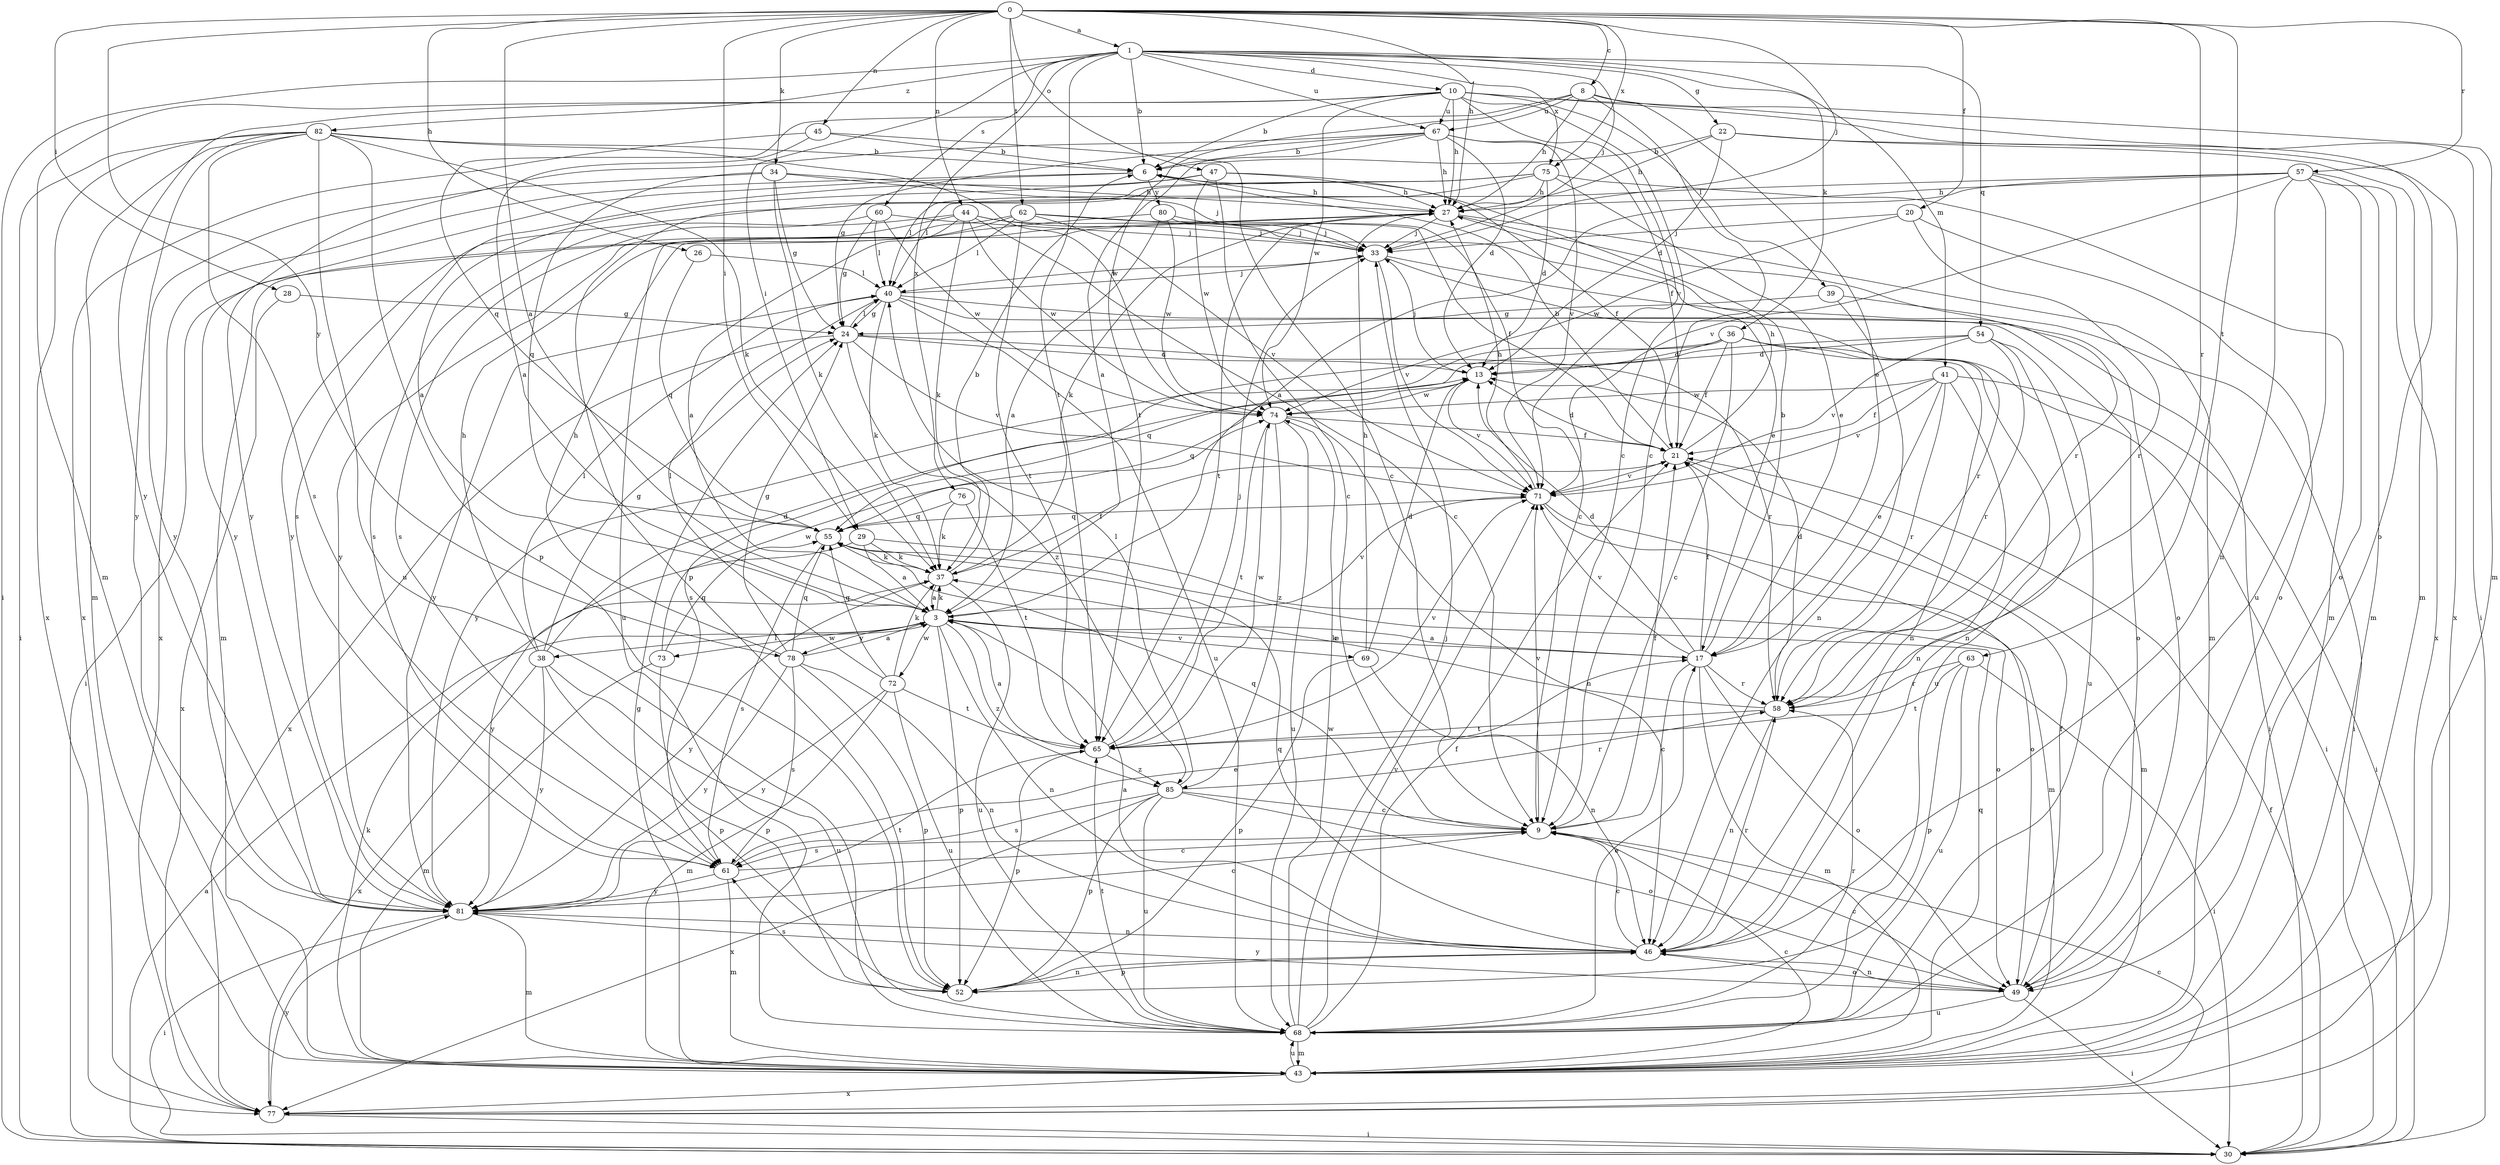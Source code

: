 strict digraph  {
0;
1;
3;
6;
8;
9;
10;
13;
17;
20;
21;
22;
24;
26;
27;
28;
29;
30;
33;
34;
36;
37;
38;
39;
40;
41;
43;
44;
45;
46;
47;
49;
52;
54;
55;
57;
58;
60;
61;
62;
63;
65;
67;
68;
69;
71;
72;
73;
74;
75;
76;
77;
78;
80;
81;
82;
85;
0 -> 1  [label=a];
0 -> 3  [label=a];
0 -> 8  [label=c];
0 -> 20  [label=f];
0 -> 26  [label=h];
0 -> 27  [label=h];
0 -> 28  [label=i];
0 -> 29  [label=i];
0 -> 33  [label=j];
0 -> 34  [label=k];
0 -> 44  [label=n];
0 -> 45  [label=n];
0 -> 47  [label=o];
0 -> 57  [label=r];
0 -> 58  [label=r];
0 -> 62  [label=t];
0 -> 63  [label=t];
0 -> 75  [label=x];
0 -> 78  [label=y];
1 -> 6  [label=b];
1 -> 10  [label=d];
1 -> 22  [label=g];
1 -> 29  [label=i];
1 -> 30  [label=i];
1 -> 33  [label=j];
1 -> 36  [label=k];
1 -> 41  [label=m];
1 -> 54  [label=q];
1 -> 60  [label=s];
1 -> 65  [label=t];
1 -> 67  [label=u];
1 -> 75  [label=x];
1 -> 76  [label=x];
1 -> 82  [label=z];
3 -> 17  [label=e];
3 -> 37  [label=k];
3 -> 38  [label=l];
3 -> 46  [label=n];
3 -> 52  [label=p];
3 -> 69  [label=v];
3 -> 71  [label=v];
3 -> 72  [label=w];
3 -> 73  [label=w];
3 -> 78  [label=y];
3 -> 85  [label=z];
6 -> 27  [label=h];
6 -> 77  [label=x];
6 -> 80  [label=y];
6 -> 81  [label=y];
8 -> 9  [label=c];
8 -> 17  [label=e];
8 -> 27  [label=h];
8 -> 43  [label=m];
8 -> 55  [label=q];
8 -> 65  [label=t];
8 -> 67  [label=u];
9 -> 21  [label=f];
9 -> 55  [label=q];
9 -> 61  [label=s];
9 -> 71  [label=v];
10 -> 6  [label=b];
10 -> 9  [label=c];
10 -> 27  [label=h];
10 -> 30  [label=i];
10 -> 39  [label=l];
10 -> 43  [label=m];
10 -> 49  [label=o];
10 -> 67  [label=u];
10 -> 71  [label=v];
10 -> 74  [label=w];
10 -> 81  [label=y];
13 -> 33  [label=j];
13 -> 55  [label=q];
13 -> 71  [label=v];
13 -> 74  [label=w];
17 -> 3  [label=a];
17 -> 6  [label=b];
17 -> 9  [label=c];
17 -> 13  [label=d];
17 -> 21  [label=f];
17 -> 43  [label=m];
17 -> 49  [label=o];
17 -> 58  [label=r];
17 -> 71  [label=v];
20 -> 33  [label=j];
20 -> 49  [label=o];
20 -> 58  [label=r];
20 -> 74  [label=w];
21 -> 6  [label=b];
21 -> 13  [label=d];
21 -> 27  [label=h];
21 -> 43  [label=m];
21 -> 71  [label=v];
22 -> 6  [label=b];
22 -> 13  [label=d];
22 -> 27  [label=h];
22 -> 43  [label=m];
22 -> 77  [label=x];
24 -> 13  [label=d];
24 -> 40  [label=l];
24 -> 58  [label=r];
24 -> 71  [label=v];
24 -> 77  [label=x];
24 -> 85  [label=z];
26 -> 40  [label=l];
26 -> 55  [label=q];
27 -> 33  [label=j];
27 -> 37  [label=k];
27 -> 43  [label=m];
27 -> 58  [label=r];
27 -> 65  [label=t];
28 -> 24  [label=g];
28 -> 77  [label=x];
29 -> 3  [label=a];
29 -> 37  [label=k];
29 -> 49  [label=o];
29 -> 81  [label=y];
30 -> 3  [label=a];
30 -> 21  [label=f];
33 -> 40  [label=l];
33 -> 49  [label=o];
33 -> 58  [label=r];
33 -> 71  [label=v];
34 -> 24  [label=g];
34 -> 27  [label=h];
34 -> 33  [label=j];
34 -> 37  [label=k];
34 -> 55  [label=q];
34 -> 81  [label=y];
36 -> 9  [label=c];
36 -> 13  [label=d];
36 -> 21  [label=f];
36 -> 30  [label=i];
36 -> 46  [label=n];
36 -> 55  [label=q];
36 -> 61  [label=s];
36 -> 68  [label=u];
37 -> 3  [label=a];
37 -> 6  [label=b];
37 -> 21  [label=f];
37 -> 68  [label=u];
37 -> 81  [label=y];
38 -> 13  [label=d];
38 -> 24  [label=g];
38 -> 27  [label=h];
38 -> 40  [label=l];
38 -> 52  [label=p];
38 -> 68  [label=u];
38 -> 77  [label=x];
38 -> 81  [label=y];
39 -> 24  [label=g];
39 -> 30  [label=i];
39 -> 46  [label=n];
40 -> 24  [label=g];
40 -> 30  [label=i];
40 -> 33  [label=j];
40 -> 37  [label=k];
40 -> 49  [label=o];
40 -> 68  [label=u];
40 -> 81  [label=y];
41 -> 17  [label=e];
41 -> 21  [label=f];
41 -> 30  [label=i];
41 -> 46  [label=n];
41 -> 58  [label=r];
41 -> 71  [label=v];
41 -> 74  [label=w];
43 -> 9  [label=c];
43 -> 24  [label=g];
43 -> 37  [label=k];
43 -> 55  [label=q];
43 -> 68  [label=u];
43 -> 77  [label=x];
44 -> 3  [label=a];
44 -> 9  [label=c];
44 -> 17  [label=e];
44 -> 33  [label=j];
44 -> 37  [label=k];
44 -> 61  [label=s];
44 -> 68  [label=u];
44 -> 74  [label=w];
45 -> 3  [label=a];
45 -> 6  [label=b];
45 -> 9  [label=c];
45 -> 77  [label=x];
46 -> 3  [label=a];
46 -> 9  [label=c];
46 -> 49  [label=o];
46 -> 52  [label=p];
46 -> 55  [label=q];
46 -> 58  [label=r];
47 -> 3  [label=a];
47 -> 9  [label=c];
47 -> 21  [label=f];
47 -> 27  [label=h];
47 -> 61  [label=s];
47 -> 74  [label=w];
49 -> 9  [label=c];
49 -> 21  [label=f];
49 -> 30  [label=i];
49 -> 46  [label=n];
49 -> 68  [label=u];
49 -> 81  [label=y];
52 -> 46  [label=n];
52 -> 61  [label=s];
54 -> 13  [label=d];
54 -> 46  [label=n];
54 -> 58  [label=r];
54 -> 68  [label=u];
54 -> 71  [label=v];
54 -> 81  [label=y];
55 -> 37  [label=k];
55 -> 61  [label=s];
57 -> 3  [label=a];
57 -> 27  [label=h];
57 -> 40  [label=l];
57 -> 43  [label=m];
57 -> 46  [label=n];
57 -> 49  [label=o];
57 -> 68  [label=u];
57 -> 71  [label=v];
57 -> 77  [label=x];
58 -> 13  [label=d];
58 -> 37  [label=k];
58 -> 46  [label=n];
58 -> 65  [label=t];
60 -> 24  [label=g];
60 -> 33  [label=j];
60 -> 40  [label=l];
60 -> 61  [label=s];
60 -> 74  [label=w];
61 -> 9  [label=c];
61 -> 17  [label=e];
61 -> 43  [label=m];
61 -> 81  [label=y];
62 -> 21  [label=f];
62 -> 33  [label=j];
62 -> 40  [label=l];
62 -> 43  [label=m];
62 -> 65  [label=t];
62 -> 71  [label=v];
62 -> 81  [label=y];
63 -> 30  [label=i];
63 -> 52  [label=p];
63 -> 58  [label=r];
63 -> 65  [label=t];
63 -> 68  [label=u];
65 -> 3  [label=a];
65 -> 33  [label=j];
65 -> 52  [label=p];
65 -> 71  [label=v];
65 -> 74  [label=w];
65 -> 85  [label=z];
67 -> 3  [label=a];
67 -> 6  [label=b];
67 -> 13  [label=d];
67 -> 21  [label=f];
67 -> 24  [label=g];
67 -> 27  [label=h];
67 -> 71  [label=v];
67 -> 81  [label=y];
68 -> 17  [label=e];
68 -> 21  [label=f];
68 -> 33  [label=j];
68 -> 43  [label=m];
68 -> 58  [label=r];
68 -> 65  [label=t];
68 -> 71  [label=v];
68 -> 74  [label=w];
69 -> 13  [label=d];
69 -> 27  [label=h];
69 -> 46  [label=n];
69 -> 52  [label=p];
71 -> 27  [label=h];
71 -> 43  [label=m];
71 -> 49  [label=o];
71 -> 55  [label=q];
72 -> 37  [label=k];
72 -> 40  [label=l];
72 -> 43  [label=m];
72 -> 55  [label=q];
72 -> 65  [label=t];
72 -> 68  [label=u];
72 -> 81  [label=y];
73 -> 43  [label=m];
73 -> 52  [label=p];
73 -> 55  [label=q];
73 -> 74  [label=w];
74 -> 21  [label=f];
74 -> 46  [label=n];
74 -> 65  [label=t];
74 -> 68  [label=u];
74 -> 85  [label=z];
75 -> 13  [label=d];
75 -> 17  [label=e];
75 -> 27  [label=h];
75 -> 40  [label=l];
75 -> 43  [label=m];
75 -> 52  [label=p];
75 -> 81  [label=y];
76 -> 37  [label=k];
76 -> 55  [label=q];
76 -> 65  [label=t];
77 -> 9  [label=c];
77 -> 30  [label=i];
77 -> 81  [label=y];
78 -> 3  [label=a];
78 -> 24  [label=g];
78 -> 27  [label=h];
78 -> 46  [label=n];
78 -> 52  [label=p];
78 -> 55  [label=q];
78 -> 61  [label=s];
78 -> 81  [label=y];
80 -> 3  [label=a];
80 -> 9  [label=c];
80 -> 30  [label=i];
80 -> 33  [label=j];
80 -> 74  [label=w];
81 -> 9  [label=c];
81 -> 30  [label=i];
81 -> 43  [label=m];
81 -> 46  [label=n];
81 -> 65  [label=t];
82 -> 6  [label=b];
82 -> 30  [label=i];
82 -> 37  [label=k];
82 -> 43  [label=m];
82 -> 52  [label=p];
82 -> 61  [label=s];
82 -> 68  [label=u];
82 -> 74  [label=w];
82 -> 77  [label=x];
82 -> 81  [label=y];
85 -> 9  [label=c];
85 -> 40  [label=l];
85 -> 49  [label=o];
85 -> 52  [label=p];
85 -> 58  [label=r];
85 -> 61  [label=s];
85 -> 68  [label=u];
85 -> 77  [label=x];
}
